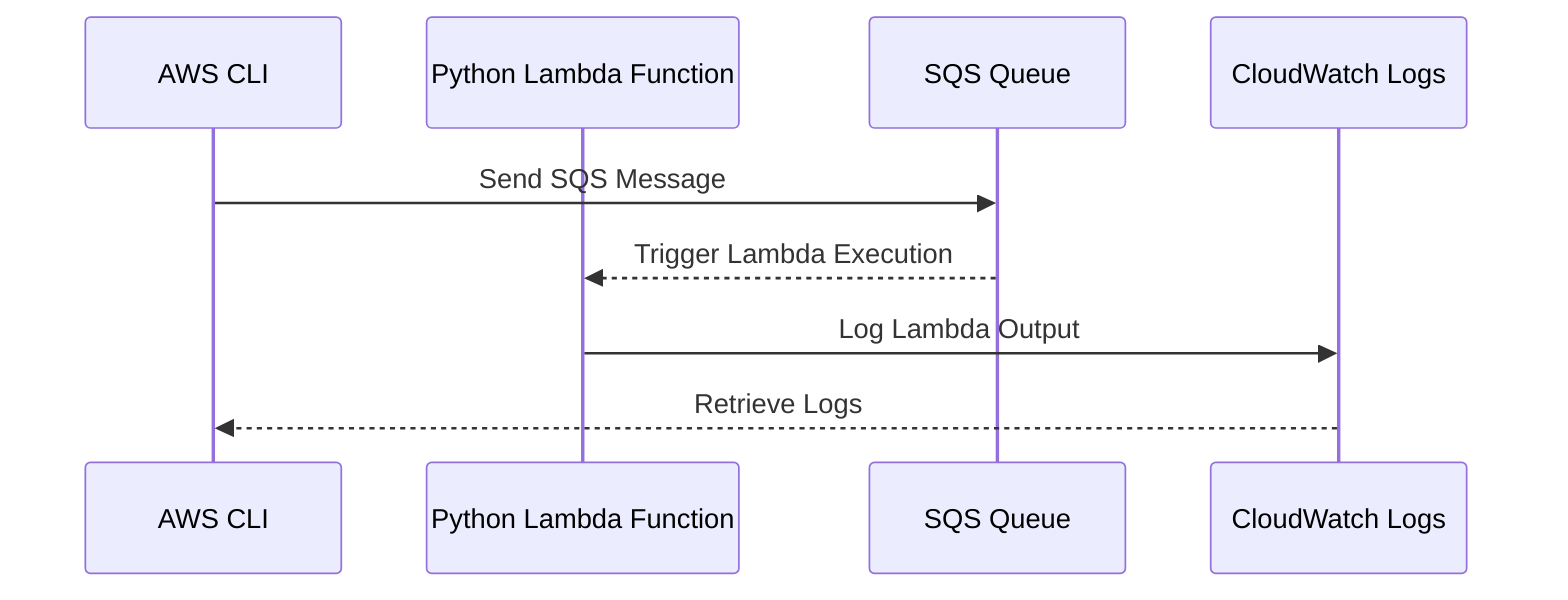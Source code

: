 sequenceDiagram
    participant AWS_CLI as AWS CLI
    participant Lambda_Function as Python Lambda Function
    participant SQS as SQS Queue
    participant CloudWatch_Logs as CloudWatch Logs

    AWS_CLI->>SQS: Send SQS Message
    SQS-->>Lambda_Function: Trigger Lambda Execution
    Lambda_Function->>CloudWatch_Logs: Log Lambda Output
    CloudWatch_Logs-->>AWS_CLI: Retrieve Logs